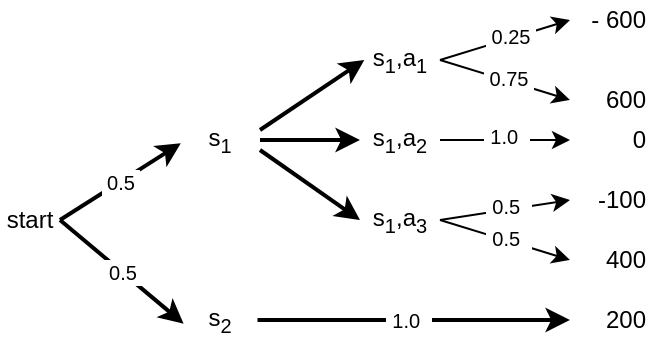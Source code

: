 <mxfile version="22.0.1" type="device">
  <diagram name="Page-1" id="eSZWaKFqmB-5b6zHBZyC">
    <mxGraphModel dx="454" dy="1066" grid="1" gridSize="10" guides="1" tooltips="1" connect="1" arrows="1" fold="1" page="1" pageScale="1" pageWidth="850" pageHeight="1100" math="0" shadow="0">
      <root>
        <mxCell id="0" />
        <mxCell id="1" parent="0" />
        <mxCell id="F30fjvnDyxQDZyAV6Lmb-1" value="start" style="text;html=1;strokeColor=none;fillColor=none;align=center;verticalAlign=middle;whiteSpace=wrap;rounded=0;" parent="1" vertex="1">
          <mxGeometry x="100" y="520" width="30" height="40" as="geometry" />
        </mxCell>
        <mxCell id="F30fjvnDyxQDZyAV6Lmb-2" value="s&lt;sub&gt;1&lt;/sub&gt;" style="text;html=1;strokeColor=none;fillColor=none;align=center;verticalAlign=middle;whiteSpace=wrap;rounded=0;" parent="1" vertex="1">
          <mxGeometry x="190" y="490" width="40" height="20" as="geometry" />
        </mxCell>
        <mxCell id="F30fjvnDyxQDZyAV6Lmb-3" value="s&lt;sub&gt;2&lt;/sub&gt;" style="text;html=1;strokeColor=none;fillColor=none;align=center;verticalAlign=middle;whiteSpace=wrap;rounded=0;" parent="1" vertex="1">
          <mxGeometry x="191.25" y="580" width="37.5" height="20" as="geometry" />
        </mxCell>
        <mxCell id="F30fjvnDyxQDZyAV6Lmb-4" value="&lt;font size=&quot;1&quot;&gt;&amp;nbsp;0.5&amp;nbsp;&lt;/font&gt;" style="endArrow=classic;html=1;rounded=0;exitX=1;exitY=0.5;exitDx=0;exitDy=0;entryX=0.01;entryY=0.582;entryDx=0;entryDy=0;entryPerimeter=0;strokeWidth=2;" parent="1" source="F30fjvnDyxQDZyAV6Lmb-1" target="F30fjvnDyxQDZyAV6Lmb-2" edge="1">
          <mxGeometry width="50" height="50" relative="1" as="geometry">
            <mxPoint x="250" y="590" as="sourcePoint" />
            <mxPoint x="300" y="540" as="targetPoint" />
            <mxPoint as="offset" />
          </mxGeometry>
        </mxCell>
        <mxCell id="F30fjvnDyxQDZyAV6Lmb-5" value="&lt;font size=&quot;1&quot;&gt;&amp;nbsp;0.5&amp;nbsp;&lt;/font&gt;" style="endArrow=classic;html=1;rounded=0;exitX=1;exitY=0.5;exitDx=0;exitDy=0;entryX=0.015;entryY=0.593;entryDx=0;entryDy=0;entryPerimeter=0;strokeWidth=2;" parent="1" source="F30fjvnDyxQDZyAV6Lmb-1" target="F30fjvnDyxQDZyAV6Lmb-3" edge="1">
          <mxGeometry width="50" height="50" relative="1" as="geometry">
            <mxPoint x="250" y="590" as="sourcePoint" />
            <mxPoint x="300" y="540" as="targetPoint" />
          </mxGeometry>
        </mxCell>
        <mxCell id="F30fjvnDyxQDZyAV6Lmb-6" value="" style="endArrow=classic;html=1;rounded=0;exitX=1;exitY=0.25;exitDx=0;exitDy=0;entryX=0.054;entryY=0.501;entryDx=0;entryDy=0;entryPerimeter=0;strokeWidth=2;" parent="1" source="F30fjvnDyxQDZyAV6Lmb-2" target="F30fjvnDyxQDZyAV6Lmb-7" edge="1">
          <mxGeometry width="50" height="50" relative="1" as="geometry">
            <mxPoint x="247.5" y="500" as="sourcePoint" />
            <mxPoint x="277.5" y="482" as="targetPoint" />
          </mxGeometry>
        </mxCell>
        <mxCell id="F30fjvnDyxQDZyAV6Lmb-7" value="s&lt;sub&gt;1&lt;/sub&gt;,a&lt;sub&gt;1&lt;/sub&gt;" style="text;html=1;strokeColor=none;fillColor=none;align=center;verticalAlign=middle;whiteSpace=wrap;rounded=0;" parent="1" vertex="1">
          <mxGeometry x="280" y="450" width="40" height="20" as="geometry" />
        </mxCell>
        <mxCell id="F30fjvnDyxQDZyAV6Lmb-8" value="s&lt;sub&gt;1&lt;/sub&gt;,a&lt;sub&gt;2&lt;/sub&gt;" style="text;html=1;strokeColor=none;fillColor=none;align=center;verticalAlign=middle;whiteSpace=wrap;rounded=0;" parent="1" vertex="1">
          <mxGeometry x="280" y="490" width="40" height="20" as="geometry" />
        </mxCell>
        <mxCell id="F30fjvnDyxQDZyAV6Lmb-9" value="" style="endArrow=classic;html=1;rounded=0;exitX=1;exitY=0.5;exitDx=0;exitDy=0;entryX=0;entryY=0.5;entryDx=0;entryDy=0;strokeWidth=2;" parent="1" source="F30fjvnDyxQDZyAV6Lmb-2" target="F30fjvnDyxQDZyAV6Lmb-8" edge="1">
          <mxGeometry width="50" height="50" relative="1" as="geometry">
            <mxPoint x="250" y="590" as="sourcePoint" />
            <mxPoint x="300" y="540" as="targetPoint" />
          </mxGeometry>
        </mxCell>
        <mxCell id="F30fjvnDyxQDZyAV6Lmb-10" value="s&lt;sub&gt;1&lt;/sub&gt;,a&lt;sub&gt;3&lt;/sub&gt;" style="text;html=1;strokeColor=none;fillColor=none;align=center;verticalAlign=middle;whiteSpace=wrap;rounded=0;" parent="1" vertex="1">
          <mxGeometry x="280" y="530" width="40" height="20" as="geometry" />
        </mxCell>
        <mxCell id="F30fjvnDyxQDZyAV6Lmb-11" value="" style="endArrow=classic;html=1;rounded=0;exitX=1;exitY=0.75;exitDx=0;exitDy=0;entryX=0;entryY=0.5;entryDx=0;entryDy=0;strokeWidth=2;" parent="1" source="F30fjvnDyxQDZyAV6Lmb-2" target="F30fjvnDyxQDZyAV6Lmb-10" edge="1">
          <mxGeometry width="50" height="50" relative="1" as="geometry">
            <mxPoint x="200" y="590" as="sourcePoint" />
            <mxPoint x="250" y="540" as="targetPoint" />
          </mxGeometry>
        </mxCell>
        <mxCell id="F30fjvnDyxQDZyAV6Lmb-14" value="&lt;div style=&quot;&quot;&gt;&lt;span style=&quot;background-color: initial;&quot;&gt;200&lt;/span&gt;&lt;/div&gt;" style="text;html=1;strokeColor=none;fillColor=none;align=right;verticalAlign=middle;whiteSpace=wrap;rounded=0;" parent="1" vertex="1">
          <mxGeometry x="385" y="580" width="40" height="20" as="geometry" />
        </mxCell>
        <mxCell id="F30fjvnDyxQDZyAV6Lmb-16" value="" style="endArrow=classic;html=1;rounded=0;exitX=1;exitY=0.5;exitDx=0;exitDy=0;strokeWidth=1;entryX=0;entryY=0.5;entryDx=0;entryDy=0;" parent="1" source="F30fjvnDyxQDZyAV6Lmb-7" target="F30fjvnDyxQDZyAV6Lmb-17" edge="1">
          <mxGeometry x="-0.059" y="-5" width="50" height="50" relative="1" as="geometry">
            <mxPoint x="300" y="530" as="sourcePoint" />
            <mxPoint x="360" y="440" as="targetPoint" />
            <mxPoint as="offset" />
          </mxGeometry>
        </mxCell>
        <mxCell id="F30fjvnDyxQDZyAV6Lmb-24" value="&lt;font style=&quot;font-size: 10px;&quot;&gt;&amp;nbsp;0.25&amp;nbsp;&lt;/font&gt;" style="edgeLabel;html=1;align=center;verticalAlign=bottom;resizable=0;points=[];horizontal=1;" parent="F30fjvnDyxQDZyAV6Lmb-16" vertex="1" connectable="0">
          <mxGeometry x="0.153" relative="1" as="geometry">
            <mxPoint x="-3" y="8" as="offset" />
          </mxGeometry>
        </mxCell>
        <mxCell id="F30fjvnDyxQDZyAV6Lmb-17" value="- 600" style="text;html=1;strokeColor=none;fillColor=none;align=right;verticalAlign=middle;whiteSpace=wrap;rounded=0;" parent="1" vertex="1">
          <mxGeometry x="385" y="430" width="40" height="20" as="geometry" />
        </mxCell>
        <mxCell id="F30fjvnDyxQDZyAV6Lmb-18" value="" style="endArrow=classic;html=1;rounded=0;exitX=1;exitY=0.5;exitDx=0;exitDy=0;strokeWidth=1;entryX=0;entryY=0.5;entryDx=0;entryDy=0;" parent="1" source="F30fjvnDyxQDZyAV6Lmb-7" target="F30fjvnDyxQDZyAV6Lmb-19" edge="1">
          <mxGeometry width="50" height="50" relative="1" as="geometry">
            <mxPoint x="330" y="470" as="sourcePoint" />
            <mxPoint x="360" y="470" as="targetPoint" />
          </mxGeometry>
        </mxCell>
        <mxCell id="F30fjvnDyxQDZyAV6Lmb-25" value="&lt;font style=&quot;font-size: 10px;&quot;&gt;&amp;nbsp;0.75&amp;nbsp;&lt;/font&gt;" style="edgeLabel;html=1;align=center;verticalAlign=middle;resizable=0;points=[];" parent="F30fjvnDyxQDZyAV6Lmb-18" vertex="1" connectable="0">
          <mxGeometry x="0.223" y="-1" relative="1" as="geometry">
            <mxPoint x="-6" y="-4" as="offset" />
          </mxGeometry>
        </mxCell>
        <mxCell id="F30fjvnDyxQDZyAV6Lmb-19" value="600" style="text;html=1;strokeColor=none;fillColor=none;align=right;verticalAlign=middle;whiteSpace=wrap;rounded=0;" parent="1" vertex="1">
          <mxGeometry x="385" y="470" width="40" height="20" as="geometry" />
        </mxCell>
        <mxCell id="F30fjvnDyxQDZyAV6Lmb-27" value="" style="endArrow=classic;html=1;rounded=0;exitX=1;exitY=0.5;exitDx=0;exitDy=0;strokeWidth=1;entryX=0;entryY=0.5;entryDx=0;entryDy=0;" parent="1" source="F30fjvnDyxQDZyAV6Lmb-8" target="F30fjvnDyxQDZyAV6Lmb-30" edge="1">
          <mxGeometry width="50" height="50" relative="1" as="geometry">
            <mxPoint x="330" y="500" as="sourcePoint" />
            <mxPoint x="360" y="500" as="targetPoint" />
          </mxGeometry>
        </mxCell>
        <mxCell id="F30fjvnDyxQDZyAV6Lmb-28" value="&lt;font style=&quot;font-size: 10px;&quot;&gt;&amp;nbsp;1.0&amp;nbsp;&amp;nbsp;&lt;/font&gt;" style="edgeLabel;html=1;align=center;verticalAlign=middle;resizable=0;points=[];" parent="F30fjvnDyxQDZyAV6Lmb-27" vertex="1" connectable="0">
          <mxGeometry x="0.223" y="-1" relative="1" as="geometry">
            <mxPoint x="-7" y="-3" as="offset" />
          </mxGeometry>
        </mxCell>
        <mxCell id="F30fjvnDyxQDZyAV6Lmb-30" value="0" style="text;html=1;strokeColor=none;fillColor=none;align=right;verticalAlign=middle;whiteSpace=wrap;rounded=0;" parent="1" vertex="1">
          <mxGeometry x="385" y="490" width="40" height="20" as="geometry" />
        </mxCell>
        <mxCell id="F30fjvnDyxQDZyAV6Lmb-32" value="" style="endArrow=classic;html=1;rounded=0;exitX=1;exitY=0.5;exitDx=0;exitDy=0;strokeWidth=1;entryX=0;entryY=0.5;entryDx=0;entryDy=0;" parent="1" source="F30fjvnDyxQDZyAV6Lmb-10" target="F30fjvnDyxQDZyAV6Lmb-34" edge="1">
          <mxGeometry x="-0.059" y="-5" width="50" height="50" relative="1" as="geometry">
            <mxPoint x="330" y="540" as="sourcePoint" />
            <mxPoint x="360" y="530" as="targetPoint" />
            <mxPoint as="offset" />
          </mxGeometry>
        </mxCell>
        <mxCell id="F30fjvnDyxQDZyAV6Lmb-33" value="&lt;font style=&quot;font-size: 10px;&quot;&gt;&amp;nbsp;0.5&amp;nbsp;&amp;nbsp;&lt;/font&gt;" style="edgeLabel;html=1;align=center;verticalAlign=bottom;resizable=0;points=[];horizontal=1;" parent="F30fjvnDyxQDZyAV6Lmb-32" vertex="1" connectable="0">
          <mxGeometry x="0.153" relative="1" as="geometry">
            <mxPoint x="-4" y="7" as="offset" />
          </mxGeometry>
        </mxCell>
        <mxCell id="F30fjvnDyxQDZyAV6Lmb-34" value="-100" style="text;html=1;strokeColor=none;fillColor=none;align=right;verticalAlign=middle;whiteSpace=wrap;rounded=0;" parent="1" vertex="1">
          <mxGeometry x="385" y="520" width="40" height="20" as="geometry" />
        </mxCell>
        <mxCell id="F30fjvnDyxQDZyAV6Lmb-35" value="400" style="text;html=1;strokeColor=none;fillColor=none;align=right;verticalAlign=middle;whiteSpace=wrap;rounded=0;" parent="1" vertex="1">
          <mxGeometry x="385" y="550" width="40" height="20" as="geometry" />
        </mxCell>
        <mxCell id="F30fjvnDyxQDZyAV6Lmb-36" value="" style="endArrow=classic;html=1;rounded=0;exitX=1;exitY=0.5;exitDx=0;exitDy=0;strokeWidth=1;entryX=0;entryY=0.5;entryDx=0;entryDy=0;" parent="1" source="F30fjvnDyxQDZyAV6Lmb-10" target="F30fjvnDyxQDZyAV6Lmb-35" edge="1">
          <mxGeometry x="-0.059" y="-5" width="50" height="50" relative="1" as="geometry">
            <mxPoint x="350" y="550" as="sourcePoint" />
            <mxPoint x="390" y="540" as="targetPoint" />
            <mxPoint as="offset" />
          </mxGeometry>
        </mxCell>
        <mxCell id="F30fjvnDyxQDZyAV6Lmb-37" value="&lt;font style=&quot;font-size: 10px;&quot;&gt;&amp;nbsp;0.5&amp;nbsp;&amp;nbsp;&lt;/font&gt;" style="edgeLabel;html=1;align=center;verticalAlign=bottom;resizable=0;points=[];horizontal=1;" parent="F30fjvnDyxQDZyAV6Lmb-36" vertex="1" connectable="0">
          <mxGeometry x="0.153" relative="1" as="geometry">
            <mxPoint x="-4" y="6" as="offset" />
          </mxGeometry>
        </mxCell>
        <mxCell id="F30fjvnDyxQDZyAV6Lmb-39" value="" style="endArrow=classic;html=1;rounded=0;exitX=1;exitY=0.5;exitDx=0;exitDy=0;strokeWidth=2;entryX=0;entryY=0.5;entryDx=0;entryDy=0;" parent="1" source="F30fjvnDyxQDZyAV6Lmb-3" target="F30fjvnDyxQDZyAV6Lmb-14" edge="1">
          <mxGeometry x="-0.059" y="-5" width="50" height="50" relative="1" as="geometry">
            <mxPoint x="320" y="610" as="sourcePoint" />
            <mxPoint x="385" y="630" as="targetPoint" />
            <mxPoint as="offset" />
          </mxGeometry>
        </mxCell>
        <mxCell id="F30fjvnDyxQDZyAV6Lmb-40" value="&lt;font style=&quot;font-size: 10px;&quot;&gt;&amp;nbsp;1.0&amp;nbsp;&amp;nbsp;&lt;/font&gt;" style="edgeLabel;html=1;align=center;verticalAlign=bottom;resizable=0;points=[];horizontal=1;" parent="F30fjvnDyxQDZyAV6Lmb-39" vertex="1" connectable="0">
          <mxGeometry x="0.153" relative="1" as="geometry">
            <mxPoint x="-15" y="8" as="offset" />
          </mxGeometry>
        </mxCell>
      </root>
    </mxGraphModel>
  </diagram>
</mxfile>
